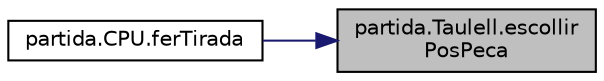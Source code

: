 digraph "partida.Taulell.escollirPosPeca"
{
 // LATEX_PDF_SIZE
  edge [fontname="Helvetica",fontsize="10",labelfontname="Helvetica",labelfontsize="10"];
  node [fontname="Helvetica",fontsize="10",shape=record];
  rankdir="RL";
  Node1 [label="partida.Taulell.escollir\lPosPeca",height=0.2,width=0.4,color="black", fillcolor="grey75", style="filled", fontcolor="black",tooltip="Metode que escull una posició aleatoria amb una peça d'un equip."];
  Node1 -> Node2 [dir="back",color="midnightblue",fontsize="10",style="solid"];
  Node2 [label="partida.CPU.ferTirada",height=0.2,width=0.4,color="black", fillcolor="white", style="filled",URL="$classpartida_1_1_c_p_u.html#a0faa511637755fa4e4414e24fb7ac1e7",tooltip="Realitza l'acció de tirar una peça."];
}
